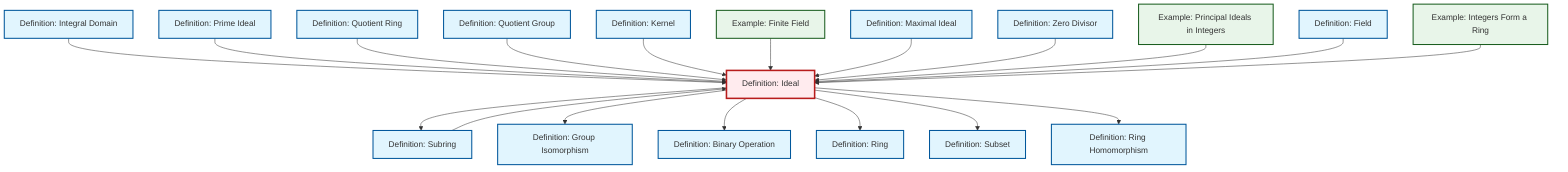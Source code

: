 graph TD
    classDef definition fill:#e1f5fe,stroke:#01579b,stroke-width:2px
    classDef theorem fill:#f3e5f5,stroke:#4a148c,stroke-width:2px
    classDef axiom fill:#fff3e0,stroke:#e65100,stroke-width:2px
    classDef example fill:#e8f5e9,stroke:#1b5e20,stroke-width:2px
    classDef current fill:#ffebee,stroke:#b71c1c,stroke-width:3px
    def-quotient-ring["Definition: Quotient Ring"]:::definition
    def-isomorphism["Definition: Group Isomorphism"]:::definition
    def-ring-homomorphism["Definition: Ring Homomorphism"]:::definition
    def-maximal-ideal["Definition: Maximal Ideal"]:::definition
    def-field["Definition: Field"]:::definition
    def-prime-ideal["Definition: Prime Ideal"]:::definition
    def-quotient-group["Definition: Quotient Group"]:::definition
    def-ring["Definition: Ring"]:::definition
    def-subset["Definition: Subset"]:::definition
    def-ideal["Definition: Ideal"]:::definition
    def-binary-operation["Definition: Binary Operation"]:::definition
    def-zero-divisor["Definition: Zero Divisor"]:::definition
    def-kernel["Definition: Kernel"]:::definition
    ex-finite-field["Example: Finite Field"]:::example
    def-subring["Definition: Subring"]:::definition
    def-integral-domain["Definition: Integral Domain"]:::definition
    ex-principal-ideal["Example: Principal Ideals in Integers"]:::example
    ex-integers-ring["Example: Integers Form a Ring"]:::example
    def-integral-domain --> def-ideal
    def-ideal --> def-subring
    def-ideal --> def-isomorphism
    def-prime-ideal --> def-ideal
    def-subring --> def-ideal
    def-quotient-ring --> def-ideal
    def-quotient-group --> def-ideal
    def-kernel --> def-ideal
    def-ideal --> def-binary-operation
    ex-finite-field --> def-ideal
    def-ideal --> def-ring
    def-maximal-ideal --> def-ideal
    def-zero-divisor --> def-ideal
    def-ideal --> def-subset
    ex-principal-ideal --> def-ideal
    def-ideal --> def-ring-homomorphism
    def-field --> def-ideal
    ex-integers-ring --> def-ideal
    class def-ideal current